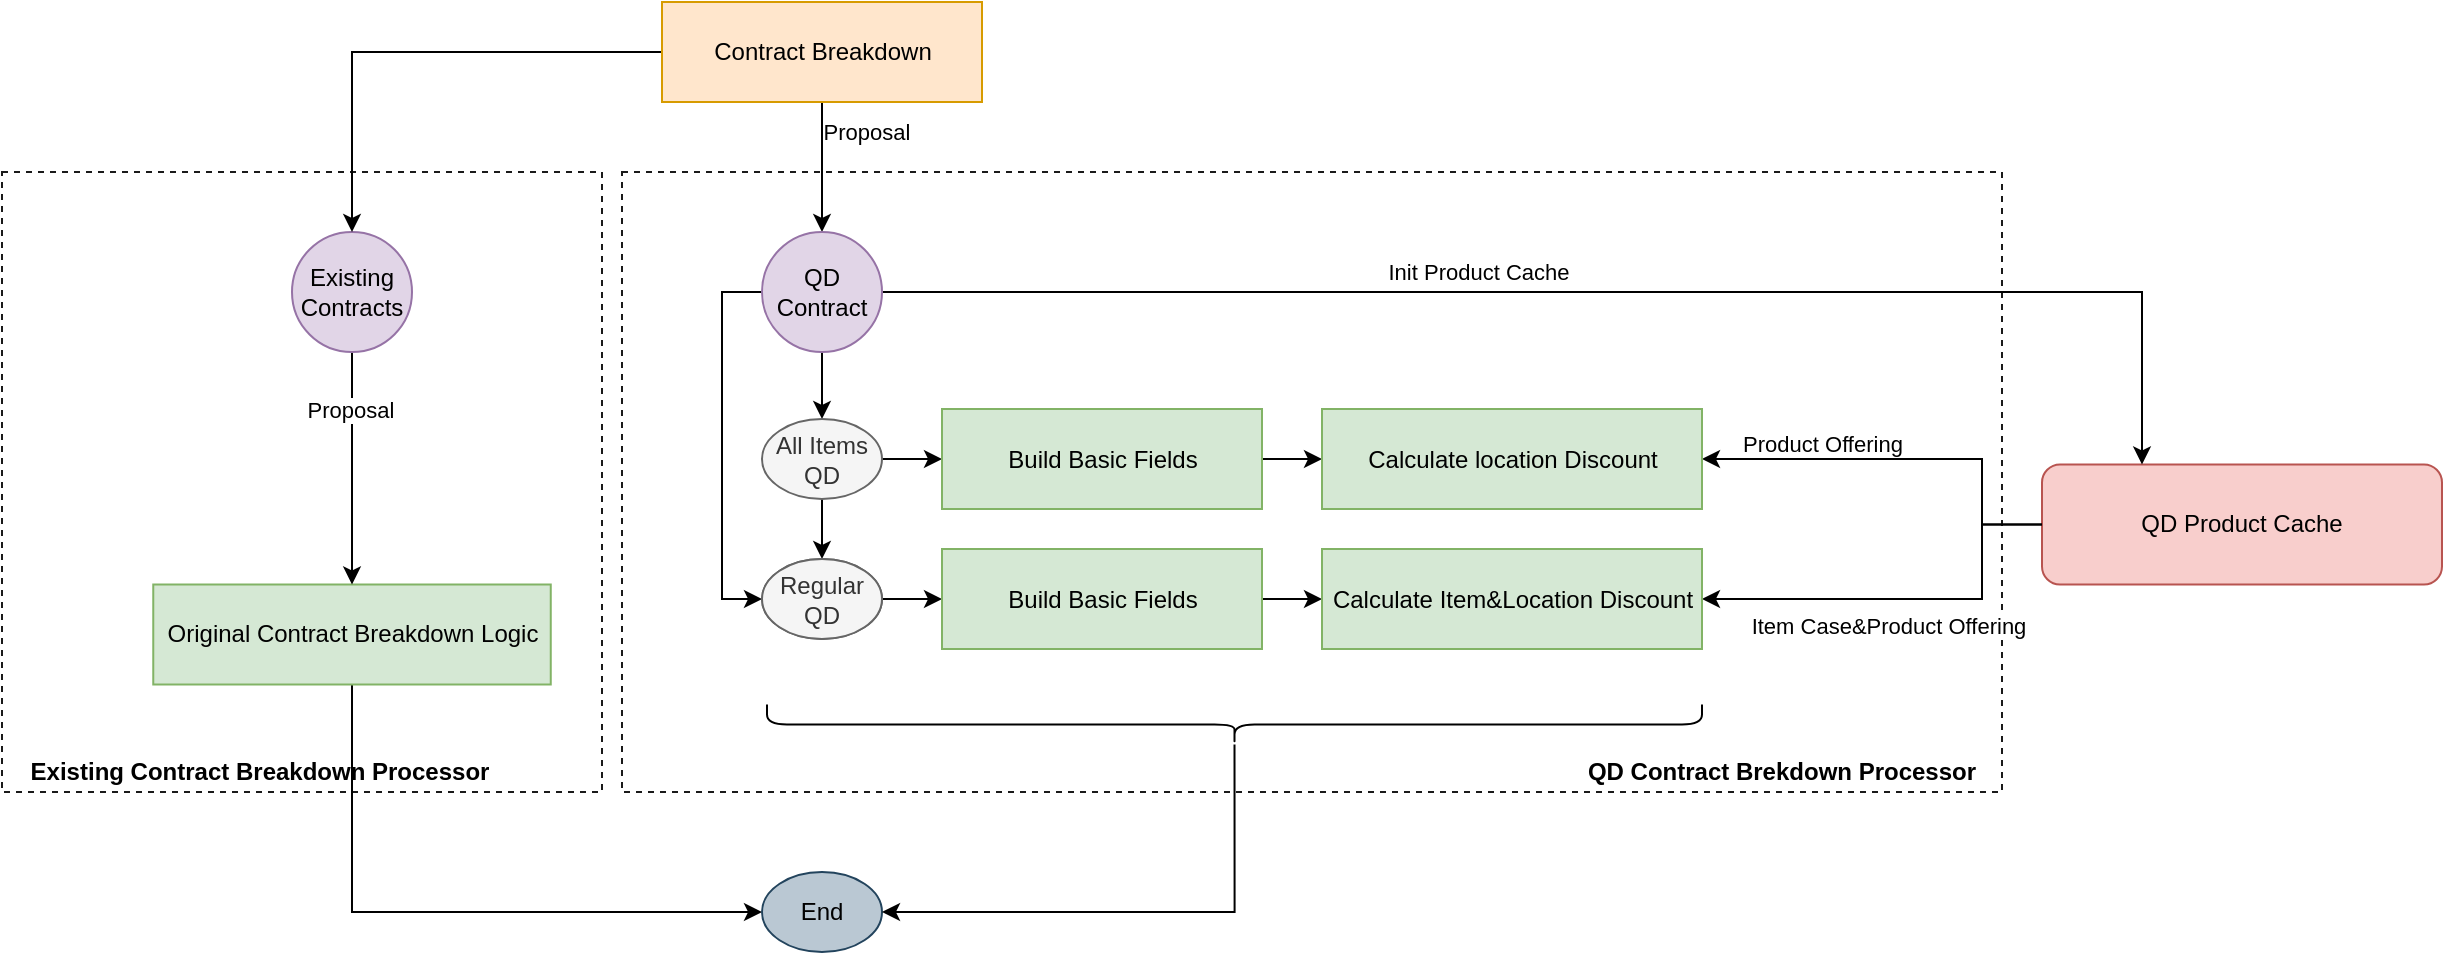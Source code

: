 <mxfile version="14.7.9" type="github">
  <diagram id="kgpKYQtTHZ0yAKxKKP6v" name="Page-1">
    <mxGraphModel dx="2272" dy="705" grid="1" gridSize="10" guides="1" tooltips="1" connect="1" arrows="1" fold="1" page="1" pageScale="1" pageWidth="850" pageHeight="1100" math="0" shadow="0">
      <root>
        <mxCell id="0" />
        <mxCell id="1" parent="0" />
        <mxCell id="eY7KgGGUm4xRN7bVr0lh-13" value="" style="rounded=0;whiteSpace=wrap;html=1;dashed=1;fillColor=none;strokeColor=#1A1A1A;" vertex="1" parent="1">
          <mxGeometry x="-200" y="130" width="300" height="310" as="geometry" />
        </mxCell>
        <mxCell id="LX7BSPJ86w9pvvAOuYrB-21" value="" style="rounded=0;whiteSpace=wrap;html=1;dashed=1;fillColor=none;strokeColor=#1A1A1A;" parent="1" vertex="1">
          <mxGeometry x="110" y="130" width="690" height="310" as="geometry" />
        </mxCell>
        <mxCell id="FABi1pu8SRAAy6zYCwlk-7" value="QD Product Cache" style="rounded=1;whiteSpace=wrap;html=1;fillColor=#f8cecc;strokeColor=#b85450;align=center;" parent="1" vertex="1">
          <mxGeometry x="820" y="276.25" width="200" height="60" as="geometry" />
        </mxCell>
        <mxCell id="LX7BSPJ86w9pvvAOuYrB-16" style="edgeStyle=orthogonalEdgeStyle;rounded=0;orthogonalLoop=1;jettySize=auto;html=1;entryX=0;entryY=0.5;entryDx=0;entryDy=0;" parent="1" source="FABi1pu8SRAAy6zYCwlk-15" target="FABi1pu8SRAAy6zYCwlk-16" edge="1">
          <mxGeometry relative="1" as="geometry" />
        </mxCell>
        <mxCell id="FABi1pu8SRAAy6zYCwlk-15" value="Build Basic Fields" style="html=1;fillColor=#d5e8d4;strokeColor=#82b366;" parent="1" vertex="1">
          <mxGeometry x="270" y="318.5" width="160" height="50" as="geometry" />
        </mxCell>
        <mxCell id="FABi1pu8SRAAy6zYCwlk-16" value="Calculate Item&amp;amp;Location Discount" style="html=1;fillColor=#d5e8d4;strokeColor=#82b366;" parent="1" vertex="1">
          <mxGeometry x="460" y="318.5" width="190" height="50" as="geometry" />
        </mxCell>
        <mxCell id="eY7KgGGUm4xRN7bVr0lh-1" style="edgeStyle=orthogonalEdgeStyle;rounded=0;orthogonalLoop=1;jettySize=auto;html=1;entryX=0;entryY=0.5;entryDx=0;entryDy=0;startArrow=none;startFill=0;endArrow=classic;endFill=1;exitX=0.5;exitY=1;exitDx=0;exitDy=0;" edge="1" parent="1" source="LX7BSPJ86w9pvvAOuYrB-2" target="LX7BSPJ86w9pvvAOuYrB-19">
          <mxGeometry relative="1" as="geometry">
            <Array as="points">
              <mxPoint x="-25" y="500" />
            </Array>
          </mxGeometry>
        </mxCell>
        <mxCell id="LX7BSPJ86w9pvvAOuYrB-2" value="Original Contract Breakdown Logic" style="html=1;fillColor=#d5e8d4;strokeColor=#82b366;" parent="1" vertex="1">
          <mxGeometry x="-124.37" y="336.25" width="198.75" height="50" as="geometry" />
        </mxCell>
        <mxCell id="LX7BSPJ86w9pvvAOuYrB-4" style="edgeStyle=orthogonalEdgeStyle;rounded=0;orthogonalLoop=1;jettySize=auto;html=1;entryX=0.5;entryY=0;entryDx=0;entryDy=0;" parent="1" source="LX7BSPJ86w9pvvAOuYrB-3" target="LX7BSPJ86w9pvvAOuYrB-2" edge="1">
          <mxGeometry relative="1" as="geometry">
            <mxPoint x="-110" y="350" as="targetPoint" />
          </mxGeometry>
        </mxCell>
        <mxCell id="LX7BSPJ86w9pvvAOuYrB-5" value="Proposal" style="edgeLabel;html=1;align=center;verticalAlign=middle;resizable=0;points=[];" parent="LX7BSPJ86w9pvvAOuYrB-4" vertex="1" connectable="0">
          <mxGeometry x="-0.291" y="2" relative="1" as="geometry">
            <mxPoint x="-3" y="-12" as="offset" />
          </mxGeometry>
        </mxCell>
        <mxCell id="LX7BSPJ86w9pvvAOuYrB-3" value="Existing Contracts" style="ellipse;whiteSpace=wrap;html=1;aspect=fixed;fillColor=#e1d5e7;strokeColor=#9673a6;" parent="1" vertex="1">
          <mxGeometry x="-55" y="160" width="60" height="60" as="geometry" />
        </mxCell>
        <mxCell id="LX7BSPJ86w9pvvAOuYrB-7" style="edgeStyle=orthogonalEdgeStyle;rounded=0;orthogonalLoop=1;jettySize=auto;html=1;" parent="1" source="LX7BSPJ86w9pvvAOuYrB-6" target="LX7BSPJ86w9pvvAOuYrB-3" edge="1">
          <mxGeometry relative="1" as="geometry" />
        </mxCell>
        <mxCell id="LX7BSPJ86w9pvvAOuYrB-9" style="edgeStyle=orthogonalEdgeStyle;rounded=0;orthogonalLoop=1;jettySize=auto;html=1;entryX=0.5;entryY=0;entryDx=0;entryDy=0;" parent="1" source="LX7BSPJ86w9pvvAOuYrB-6" target="LX7BSPJ86w9pvvAOuYrB-8" edge="1">
          <mxGeometry relative="1" as="geometry">
            <Array as="points">
              <mxPoint x="210" y="130" />
              <mxPoint x="210" y="130" />
            </Array>
          </mxGeometry>
        </mxCell>
        <mxCell id="LX7BSPJ86w9pvvAOuYrB-24" value="Proposal" style="edgeLabel;html=1;align=center;verticalAlign=middle;resizable=0;points=[];" parent="LX7BSPJ86w9pvvAOuYrB-9" vertex="1" connectable="0">
          <mxGeometry x="0.247" y="-1" relative="1" as="geometry">
            <mxPoint x="23" y="-26" as="offset" />
          </mxGeometry>
        </mxCell>
        <mxCell id="LX7BSPJ86w9pvvAOuYrB-6" value="Contract Breakdown" style="html=1;fillColor=#ffe6cc;strokeColor=#d79b00;" parent="1" vertex="1">
          <mxGeometry x="130" y="45" width="160" height="50" as="geometry" />
        </mxCell>
        <mxCell id="LX7BSPJ86w9pvvAOuYrB-12" style="edgeStyle=orthogonalEdgeStyle;rounded=0;orthogonalLoop=1;jettySize=auto;html=1;entryX=0;entryY=0.5;entryDx=0;entryDy=0;exitX=0;exitY=0.5;exitDx=0;exitDy=0;" parent="1" source="LX7BSPJ86w9pvvAOuYrB-8" target="LX7BSPJ86w9pvvAOuYrB-10" edge="1">
          <mxGeometry relative="1" as="geometry">
            <Array as="points">
              <mxPoint x="160" y="190" />
              <mxPoint x="160" y="344" />
            </Array>
          </mxGeometry>
        </mxCell>
        <mxCell id="LX7BSPJ86w9pvvAOuYrB-32" style="edgeStyle=orthogonalEdgeStyle;rounded=0;orthogonalLoop=1;jettySize=auto;html=1;entryX=0.25;entryY=0;entryDx=0;entryDy=0;" parent="1" source="LX7BSPJ86w9pvvAOuYrB-8" target="FABi1pu8SRAAy6zYCwlk-7" edge="1">
          <mxGeometry relative="1" as="geometry" />
        </mxCell>
        <mxCell id="eY7KgGGUm4xRN7bVr0lh-17" value="Init Product Cache" style="edgeLabel;html=1;align=center;verticalAlign=middle;resizable=0;points=[];" vertex="1" connectable="0" parent="LX7BSPJ86w9pvvAOuYrB-32">
          <mxGeometry x="-0.128" y="3" relative="1" as="geometry">
            <mxPoint x="-15" y="-7" as="offset" />
          </mxGeometry>
        </mxCell>
        <mxCell id="eY7KgGGUm4xRN7bVr0lh-19" style="edgeStyle=orthogonalEdgeStyle;rounded=0;orthogonalLoop=1;jettySize=auto;html=1;entryX=0.5;entryY=0;entryDx=0;entryDy=0;startArrow=none;startFill=0;endArrow=classic;endFill=1;" edge="1" parent="1" source="LX7BSPJ86w9pvvAOuYrB-8" target="LX7BSPJ86w9pvvAOuYrB-11">
          <mxGeometry relative="1" as="geometry" />
        </mxCell>
        <mxCell id="LX7BSPJ86w9pvvAOuYrB-8" value="QD Contract" style="ellipse;whiteSpace=wrap;html=1;aspect=fixed;fillColor=#e1d5e7;strokeColor=#9673a6;" parent="1" vertex="1">
          <mxGeometry x="180" y="160" width="60" height="60" as="geometry" />
        </mxCell>
        <mxCell id="LX7BSPJ86w9pvvAOuYrB-22" style="edgeStyle=orthogonalEdgeStyle;rounded=0;orthogonalLoop=1;jettySize=auto;html=1;exitX=1;exitY=0.5;exitDx=0;exitDy=0;startArrow=classic;startFill=1;endArrow=none;endFill=0;" parent="1" source="eY7KgGGUm4xRN7bVr0lh-8" target="FABi1pu8SRAAy6zYCwlk-7" edge="1">
          <mxGeometry relative="1" as="geometry">
            <mxPoint x="950" y="616.25" as="targetPoint" />
            <mxPoint x="990" y="496.25" as="sourcePoint" />
            <Array as="points">
              <mxPoint x="790" y="343.25" />
              <mxPoint x="790" y="306.25" />
            </Array>
          </mxGeometry>
        </mxCell>
        <mxCell id="LX7BSPJ86w9pvvAOuYrB-23" value="Item Case&amp;amp;Product Offering" style="edgeLabel;html=1;align=center;verticalAlign=middle;resizable=0;points=[];" parent="LX7BSPJ86w9pvvAOuYrB-22" vertex="1" connectable="0">
          <mxGeometry x="-0.617" y="1" relative="1" as="geometry">
            <mxPoint x="53" y="14" as="offset" />
          </mxGeometry>
        </mxCell>
        <mxCell id="eY7KgGGUm4xRN7bVr0lh-7" value="" style="edgeStyle=orthogonalEdgeStyle;rounded=0;orthogonalLoop=1;jettySize=auto;html=1;startArrow=none;startFill=0;endArrow=classic;endFill=1;" edge="1" parent="1" source="LX7BSPJ86w9pvvAOuYrB-10" target="FABi1pu8SRAAy6zYCwlk-15">
          <mxGeometry relative="1" as="geometry" />
        </mxCell>
        <mxCell id="LX7BSPJ86w9pvvAOuYrB-10" value="Regular" style="ellipse;whiteSpace=wrap;html=1;fillColor=#f5f5f5;strokeColor=#666666;fontColor=#333333;" parent="1" vertex="1">
          <mxGeometry x="180" y="323.5" width="60" height="40" as="geometry" />
        </mxCell>
        <mxCell id="LX7BSPJ86w9pvvAOuYrB-25" style="edgeStyle=orthogonalEdgeStyle;rounded=0;orthogonalLoop=1;jettySize=auto;html=1;entryX=0;entryY=0.5;entryDx=0;entryDy=0;exitX=1;exitY=0.5;exitDx=0;exitDy=0;endArrow=none;endFill=0;startArrow=classic;startFill=1;" parent="1" source="eY7KgGGUm4xRN7bVr0lh-9" target="FABi1pu8SRAAy6zYCwlk-7" edge="1">
          <mxGeometry relative="1" as="geometry">
            <mxPoint x="950" y="566.25" as="sourcePoint" />
            <Array as="points">
              <mxPoint x="790" y="273.25" />
              <mxPoint x="790" y="306.25" />
            </Array>
          </mxGeometry>
        </mxCell>
        <mxCell id="LX7BSPJ86w9pvvAOuYrB-26" value="Product Offering" style="edgeLabel;html=1;align=center;verticalAlign=middle;resizable=0;points=[];" parent="LX7BSPJ86w9pvvAOuYrB-25" vertex="1" connectable="0">
          <mxGeometry x="-0.415" y="-2" relative="1" as="geometry">
            <mxPoint y="-10" as="offset" />
          </mxGeometry>
        </mxCell>
        <mxCell id="eY7KgGGUm4xRN7bVr0lh-3" style="edgeStyle=orthogonalEdgeStyle;rounded=0;orthogonalLoop=1;jettySize=auto;html=1;entryX=0;entryY=0.5;entryDx=0;entryDy=0;startArrow=none;startFill=0;endArrow=classic;endFill=1;" edge="1" parent="1" source="LX7BSPJ86w9pvvAOuYrB-11" target="eY7KgGGUm4xRN7bVr0lh-2">
          <mxGeometry relative="1" as="geometry" />
        </mxCell>
        <mxCell id="eY7KgGGUm4xRN7bVr0lh-20" style="edgeStyle=orthogonalEdgeStyle;rounded=0;orthogonalLoop=1;jettySize=auto;html=1;entryX=0.5;entryY=0;entryDx=0;entryDy=0;startArrow=none;startFill=0;endArrow=classic;endFill=1;" edge="1" parent="1" source="LX7BSPJ86w9pvvAOuYrB-11" target="eY7KgGGUm4xRN7bVr0lh-12">
          <mxGeometry relative="1" as="geometry" />
        </mxCell>
        <mxCell id="LX7BSPJ86w9pvvAOuYrB-11" value="All Items QD" style="ellipse;whiteSpace=wrap;html=1;fillColor=#f5f5f5;strokeColor=#666666;fontColor=#333333;" parent="1" vertex="1">
          <mxGeometry x="180" y="253.5" width="60" height="40" as="geometry" />
        </mxCell>
        <mxCell id="LX7BSPJ86w9pvvAOuYrB-19" value="End" style="ellipse;whiteSpace=wrap;html=1;fillColor=#bac8d3;strokeColor=#23445d;" parent="1" vertex="1">
          <mxGeometry x="180" y="480" width="60" height="40" as="geometry" />
        </mxCell>
        <mxCell id="eY7KgGGUm4xRN7bVr0lh-5" value="" style="edgeStyle=orthogonalEdgeStyle;rounded=0;orthogonalLoop=1;jettySize=auto;html=1;startArrow=none;startFill=0;endArrow=classic;endFill=1;" edge="1" parent="1" source="eY7KgGGUm4xRN7bVr0lh-2" target="eY7KgGGUm4xRN7bVr0lh-4">
          <mxGeometry relative="1" as="geometry" />
        </mxCell>
        <mxCell id="eY7KgGGUm4xRN7bVr0lh-2" value="Build Basic Fields" style="html=1;fillColor=#d5e8d4;strokeColor=#82b366;" vertex="1" parent="1">
          <mxGeometry x="270" y="248.5" width="160" height="50" as="geometry" />
        </mxCell>
        <mxCell id="eY7KgGGUm4xRN7bVr0lh-4" value="Calculate location Discount" style="html=1;fillColor=#d5e8d4;strokeColor=#82b366;" vertex="1" parent="1">
          <mxGeometry x="460" y="248.5" width="190" height="50" as="geometry" />
        </mxCell>
        <mxCell id="eY7KgGGUm4xRN7bVr0lh-8" value="Calculate Item&amp;amp;Location Discount" style="html=1;fillColor=#d5e8d4;strokeColor=#82b366;" vertex="1" parent="1">
          <mxGeometry x="460" y="318.5" width="190" height="50" as="geometry" />
        </mxCell>
        <mxCell id="eY7KgGGUm4xRN7bVr0lh-9" value="Calculate location Discount" style="html=1;fillColor=#d5e8d4;strokeColor=#82b366;" vertex="1" parent="1">
          <mxGeometry x="460" y="248.5" width="190" height="50" as="geometry" />
        </mxCell>
        <mxCell id="eY7KgGGUm4xRN7bVr0lh-10" value="Build Basic Fields" style="html=1;fillColor=#d5e8d4;strokeColor=#82b366;" vertex="1" parent="1">
          <mxGeometry x="270" y="248.5" width="160" height="50" as="geometry" />
        </mxCell>
        <mxCell id="eY7KgGGUm4xRN7bVr0lh-11" value="Build Basic Fields" style="html=1;fillColor=#d5e8d4;strokeColor=#82b366;" vertex="1" parent="1">
          <mxGeometry x="270" y="318.5" width="160" height="50" as="geometry" />
        </mxCell>
        <mxCell id="eY7KgGGUm4xRN7bVr0lh-12" value="Regular QD" style="ellipse;whiteSpace=wrap;html=1;fillColor=#f5f5f5;strokeColor=#666666;fontColor=#333333;" vertex="1" parent="1">
          <mxGeometry x="180" y="323.5" width="60" height="40" as="geometry" />
        </mxCell>
        <mxCell id="eY7KgGGUm4xRN7bVr0lh-16" style="edgeStyle=orthogonalEdgeStyle;rounded=0;orthogonalLoop=1;jettySize=auto;html=1;entryX=1;entryY=0.5;entryDx=0;entryDy=0;startArrow=none;startFill=0;endArrow=classic;endFill=1;" edge="1" parent="1" source="eY7KgGGUm4xRN7bVr0lh-15" target="LX7BSPJ86w9pvvAOuYrB-19">
          <mxGeometry relative="1" as="geometry" />
        </mxCell>
        <mxCell id="eY7KgGGUm4xRN7bVr0lh-15" value="" style="shape=curlyBracket;whiteSpace=wrap;html=1;rounded=1;flipH=1;rotation=90;" vertex="1" parent="1">
          <mxGeometry x="406.25" y="172.5" width="20" height="467.5" as="geometry" />
        </mxCell>
        <mxCell id="eY7KgGGUm4xRN7bVr0lh-21" value="&lt;b&gt;QD Contract Brekdown Processor&lt;/b&gt;" style="text;html=1;strokeColor=none;fillColor=none;align=center;verticalAlign=middle;whiteSpace=wrap;rounded=0;" vertex="1" parent="1">
          <mxGeometry x="580" y="420" width="220" height="20" as="geometry" />
        </mxCell>
        <mxCell id="eY7KgGGUm4xRN7bVr0lh-22" value="&lt;b&gt;Existing Contract Breakdown Processor&lt;/b&gt;" style="text;html=1;strokeColor=none;fillColor=none;align=center;verticalAlign=middle;whiteSpace=wrap;rounded=0;" vertex="1" parent="1">
          <mxGeometry x="-200" y="420" width="257.5" height="20" as="geometry" />
        </mxCell>
      </root>
    </mxGraphModel>
  </diagram>
</mxfile>
